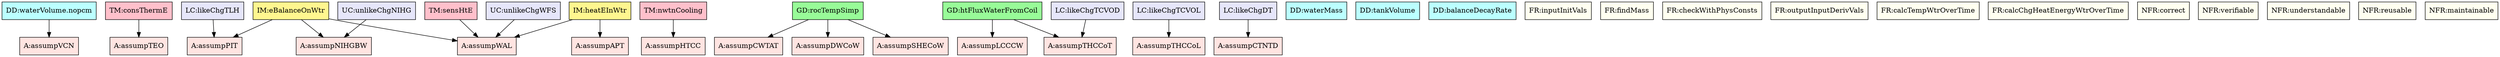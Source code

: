 digraph avsall {
	wVol -> assumpVCN;
	consThermECS -> assumpTEO;
	sensHeat -> assumpWAL;
	nwtnCoolingTM -> assumpHTCC;
	rocTempSimpRC -> assumpCWTAT;
	rocTempSimpRC -> assumpDWCoW;
	rocTempSimpRC -> assumpSHECoW;
	htFluxC -> assumpLCCCW;
	htFluxC -> assumpTHCCoT;
	eBalanceOnWtrRC -> assumpWAL;
	eBalanceOnWtrRC -> assumpPIT;
	eBalanceOnWtrRC -> assumpNIHGBW;
	heatEInWtrIM -> assumpWAL;
	heatEInWtrIM -> assumpAPT;
	likeChgTCVOD -> assumpTHCCoT;
	likeChgTCVOL -> assumpTHCCoL;
	likeChgDT -> assumpCTNTD;
	likeChgTLH -> assumpPIT;
	unlikeChgWFS -> assumpWAL;
	unlikeChgNIHG -> assumpNIHGBW;


	assumpTEO	[shape=box, color=black, style=filled, fillcolor=mistyrose, label="A:assumpTEO"];
	assumpHTCC	[shape=box, color=black, style=filled, fillcolor=mistyrose, label="A:assumpHTCC"];
	assumpCWTAT	[shape=box, color=black, style=filled, fillcolor=mistyrose, label="A:assumpCWTAT"];
	assumpDWCoW	[shape=box, color=black, style=filled, fillcolor=mistyrose, label="A:assumpDWCoW"];
	assumpSHECoW	[shape=box, color=black, style=filled, fillcolor=mistyrose, label="A:assumpSHECoW"];
	assumpLCCCW	[shape=box, color=black, style=filled, fillcolor=mistyrose, label="A:assumpLCCCW"];
	assumpTHCCoT	[shape=box, color=black, style=filled, fillcolor=mistyrose, label="A:assumpTHCCoT"];
	assumpTHCCoL	[shape=box, color=black, style=filled, fillcolor=mistyrose, label="A:assumpTHCCoL"];
	assumpCTNTD	[shape=box, color=black, style=filled, fillcolor=mistyrose, label="A:assumpCTNTD"];
	assumpWAL	[shape=box, color=black, style=filled, fillcolor=mistyrose, label="A:assumpWAL"];
	assumpPIT	[shape=box, color=black, style=filled, fillcolor=mistyrose, label="A:assumpPIT"];
	assumpNIHGBW	[shape=box, color=black, style=filled, fillcolor=mistyrose, label="A:assumpNIHGBW"];
	assumpAPT	[shape=box, color=black, style=filled, fillcolor=mistyrose, label="A:assumpAPT"];
	assumpVCN	[shape=box, color=black, style=filled, fillcolor=mistyrose, label="A:assumpVCN"];

	subgraph A {
	rank="same"
	{assumpTEO, assumpHTCC, assumpCWTAT, assumpDWCoW, assumpSHECoW, assumpLCCCW, assumpTHCCoT, assumpTHCCoL, assumpCTNTD, assumpWAL, assumpPIT, assumpNIHGBW, assumpAPT, assumpVCN}
	}

	wMass	[shape=box, color=black, style=filled, fillcolor=paleturquoise1, label="DD:waterMass"];
	wVol	[shape=box, color=black, style=filled, fillcolor=paleturquoise1, label="DD:waterVolume.nopcm"];
	tankVol	[shape=box, color=black, style=filled, fillcolor=paleturquoise1, label="DD:tankVolume"];
	tauW	[shape=box, color=black, style=filled, fillcolor=paleturquoise1, label="DD:balanceDecayRate"];

	subgraph DD {
	rank="same"
	{wMass, wVol, tankVol, tauW}
	}

	consThermECS	[shape=box, color=black, style=filled, fillcolor=pink, label="TM:consThermE"];
	sensHeat	[shape=box, color=black, style=filled, fillcolor=pink, label="TM:sensHtE"];
	nwtnCoolingTM	[shape=box, color=black, style=filled, fillcolor=pink, label="TM:nwtnCooling"];

	subgraph TM {
	rank="same"
	{consThermECS, sensHeat, nwtnCoolingTM}
	}

	rocTempSimpRC	[shape=box, color=black, style=filled, fillcolor=palegreen, label="GD:rocTempSimp"];
	htFluxC	[shape=box, color=black, style=filled, fillcolor=palegreen, label="GD:htFluxWaterFromCoil"];

	subgraph GD {
	rank="same"
	{rocTempSimpRC, htFluxC}
	}

	eBalanceOnWtrRC	[shape=box, color=black, style=filled, fillcolor=khaki1, label="IM:eBalanceOnWtr"];
	heatEInWtrIM	[shape=box, color=black, style=filled, fillcolor=khaki1, label="IM:heatEInWtr"];

	subgraph IM {
	rank="same"
	{eBalanceOnWtrRC, heatEInWtrIM}
	}

	inputInitVals	[shape=box, color=black, style=filled, fillcolor=ivory, label="FR:inputInitVals"];
	findMass	[shape=box, color=black, style=filled, fillcolor=ivory, label="FR:findMass"];
	checkWithPhysConsts	[shape=box, color=black, style=filled, fillcolor=ivory, label="FR:checkWithPhysConsts"];
	outputInputDerivVals	[shape=box, color=black, style=filled, fillcolor=ivory, label="FR:outputInputDerivVals"];
	calcTempWtrOverTime	[shape=box, color=black, style=filled, fillcolor=ivory, label="FR:calcTempWtrOverTime"];
	calcChgHeatEnergyWtrOverTime	[shape=box, color=black, style=filled, fillcolor=ivory, label="FR:calcChgHeatEnergyWtrOverTime"];
	correct	[shape=box, color=black, style=filled, fillcolor=ivory, label="NFR:correct"];
	verifiable	[shape=box, color=black, style=filled, fillcolor=ivory, label="NFR:verifiable"];
	understandable	[shape=box, color=black, style=filled, fillcolor=ivory, label="NFR:understandable"];
	reusable	[shape=box, color=black, style=filled, fillcolor=ivory, label="NFR:reusable"];
	maintainable	[shape=box, color=black, style=filled, fillcolor=ivory, label="NFR:maintainable"];

	subgraph FR {
	rank="same"
	{inputInitVals, findMass, checkWithPhysConsts, outputInputDerivVals, calcTempWtrOverTime, calcChgHeatEnergyWtrOverTime, correct, verifiable, understandable, reusable, maintainable}
	}

	likeChgTCVOD	[shape=box, color=black, style=filled, fillcolor=lavender, label="LC:likeChgTCVOD"];
	likeChgTCVOL	[shape=box, color=black, style=filled, fillcolor=lavender, label="LC:likeChgTCVOL"];
	likeChgDT	[shape=box, color=black, style=filled, fillcolor=lavender, label="LC:likeChgDT"];
	likeChgTLH	[shape=box, color=black, style=filled, fillcolor=lavender, label="LC:likeChgTLH"];
	unlikeChgWFS	[shape=box, color=black, style=filled, fillcolor=lavender, label="UC:unlikeChgWFS"];
	unlikeChgNIHG	[shape=box, color=black, style=filled, fillcolor=lavender, label="UC:unlikeChgNIHG"];

	subgraph LC {
	rank="same"
	{likeChgTCVOD, likeChgTCVOL, likeChgDT, likeChgTLH, unlikeChgWFS, unlikeChgNIHG}
	}

}
